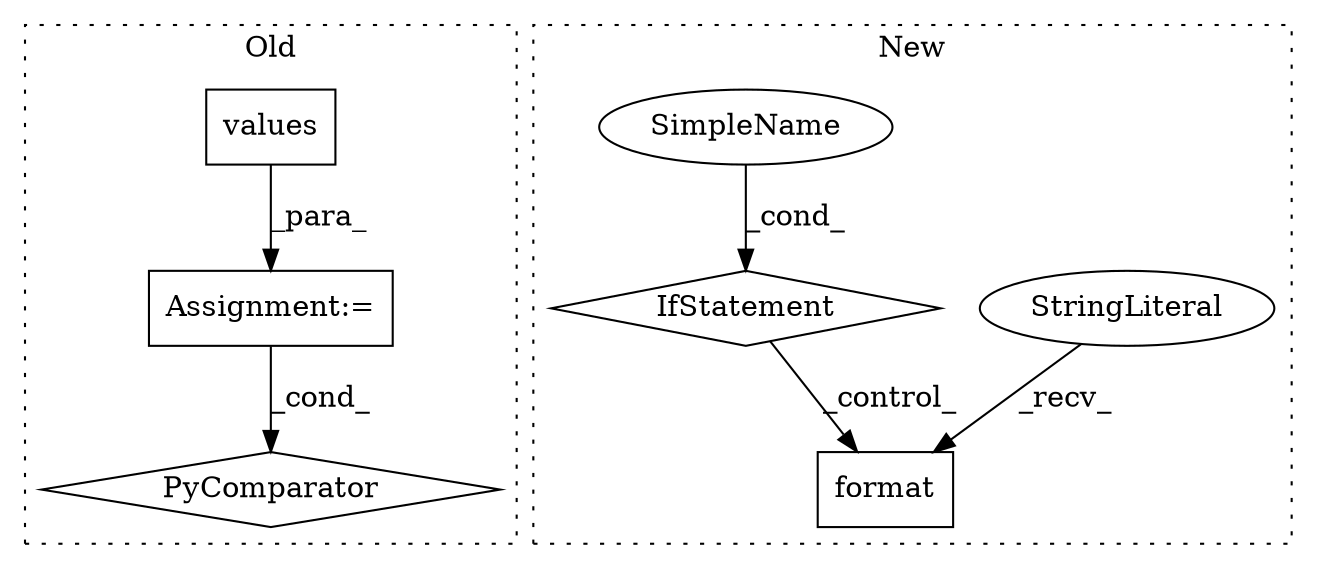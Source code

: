 digraph G {
subgraph cluster0 {
1 [label="values" a="32" s="2013" l="8" shape="box"];
5 [label="Assignment:=" a="7" s="1990" l="40" shape="box"];
6 [label="PyComparator" a="113" s="1990" l="40" shape="diamond"];
label = "Old";
style="dotted";
}
subgraph cluster1 {
2 [label="format" a="32" s="1978,1993" l="7,1" shape="box"];
3 [label="StringLiteral" a="45" s="1967" l="10" shape="ellipse"];
4 [label="IfStatement" a="25" s="2064" l="50" shape="diamond"];
7 [label="SimpleName" a="42" s="2109" l="5" shape="ellipse"];
label = "New";
style="dotted";
}
1 -> 5 [label="_para_"];
3 -> 2 [label="_recv_"];
4 -> 2 [label="_control_"];
5 -> 6 [label="_cond_"];
7 -> 4 [label="_cond_"];
}